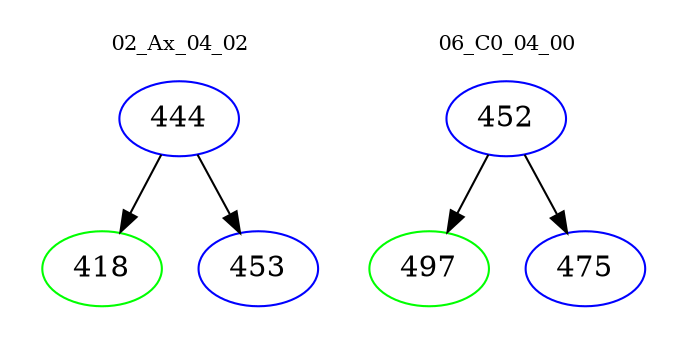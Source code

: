 digraph{
subgraph cluster_0 {
color = white
label = "02_Ax_04_02";
fontsize=10;
T0_444 [label="444", color="blue"]
T0_444 -> T0_418 [color="black"]
T0_418 [label="418", color="green"]
T0_444 -> T0_453 [color="black"]
T0_453 [label="453", color="blue"]
}
subgraph cluster_1 {
color = white
label = "06_C0_04_00";
fontsize=10;
T1_452 [label="452", color="blue"]
T1_452 -> T1_497 [color="black"]
T1_497 [label="497", color="green"]
T1_452 -> T1_475 [color="black"]
T1_475 [label="475", color="blue"]
}
}
